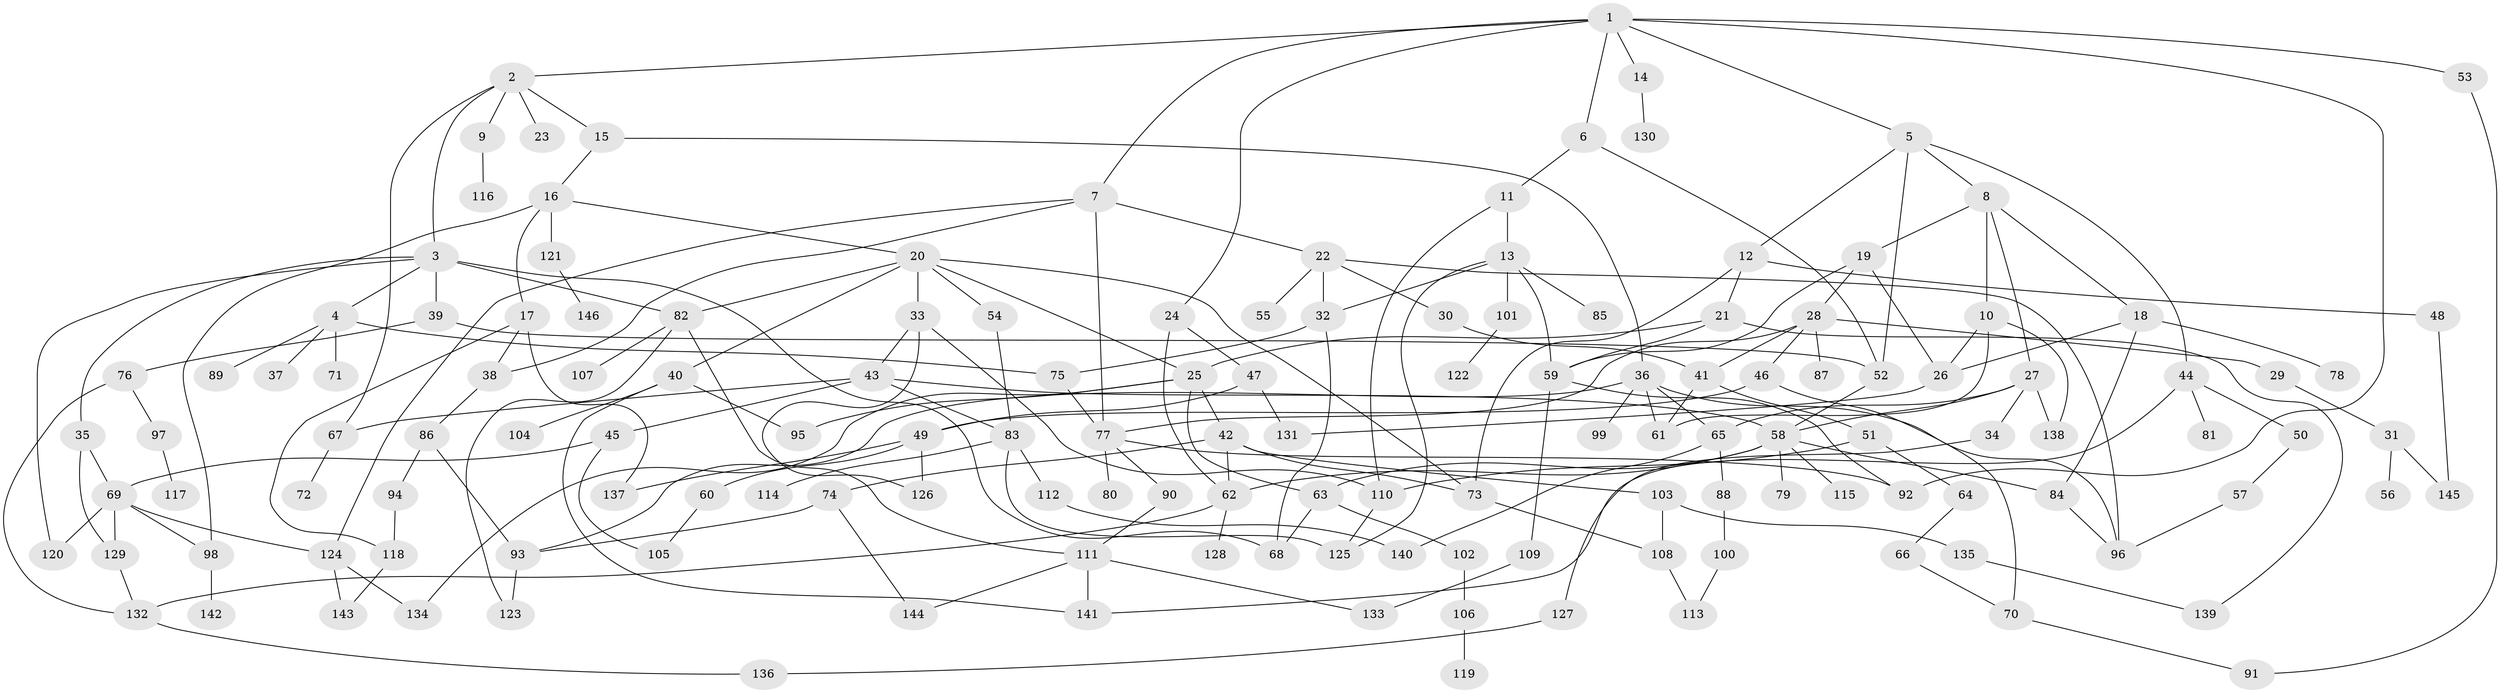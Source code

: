 // Generated by graph-tools (version 1.1) at 2025/13/03/09/25 04:13:18]
// undirected, 146 vertices, 216 edges
graph export_dot {
graph [start="1"]
  node [color=gray90,style=filled];
  1;
  2;
  3;
  4;
  5;
  6;
  7;
  8;
  9;
  10;
  11;
  12;
  13;
  14;
  15;
  16;
  17;
  18;
  19;
  20;
  21;
  22;
  23;
  24;
  25;
  26;
  27;
  28;
  29;
  30;
  31;
  32;
  33;
  34;
  35;
  36;
  37;
  38;
  39;
  40;
  41;
  42;
  43;
  44;
  45;
  46;
  47;
  48;
  49;
  50;
  51;
  52;
  53;
  54;
  55;
  56;
  57;
  58;
  59;
  60;
  61;
  62;
  63;
  64;
  65;
  66;
  67;
  68;
  69;
  70;
  71;
  72;
  73;
  74;
  75;
  76;
  77;
  78;
  79;
  80;
  81;
  82;
  83;
  84;
  85;
  86;
  87;
  88;
  89;
  90;
  91;
  92;
  93;
  94;
  95;
  96;
  97;
  98;
  99;
  100;
  101;
  102;
  103;
  104;
  105;
  106;
  107;
  108;
  109;
  110;
  111;
  112;
  113;
  114;
  115;
  116;
  117;
  118;
  119;
  120;
  121;
  122;
  123;
  124;
  125;
  126;
  127;
  128;
  129;
  130;
  131;
  132;
  133;
  134;
  135;
  136;
  137;
  138;
  139;
  140;
  141;
  142;
  143;
  144;
  145;
  146;
  1 -- 2;
  1 -- 5;
  1 -- 6;
  1 -- 7;
  1 -- 14;
  1 -- 24;
  1 -- 53;
  1 -- 92;
  2 -- 3;
  2 -- 9;
  2 -- 15;
  2 -- 23;
  2 -- 67;
  3 -- 4;
  3 -- 35;
  3 -- 39;
  3 -- 68;
  3 -- 82;
  3 -- 120;
  4 -- 37;
  4 -- 71;
  4 -- 89;
  4 -- 75;
  5 -- 8;
  5 -- 12;
  5 -- 44;
  5 -- 52;
  6 -- 11;
  6 -- 52;
  7 -- 22;
  7 -- 124;
  7 -- 77;
  7 -- 38;
  8 -- 10;
  8 -- 18;
  8 -- 19;
  8 -- 27;
  9 -- 116;
  10 -- 26;
  10 -- 138;
  10 -- 61;
  11 -- 13;
  11 -- 110;
  12 -- 21;
  12 -- 48;
  12 -- 73;
  13 -- 59;
  13 -- 85;
  13 -- 101;
  13 -- 125;
  13 -- 32;
  14 -- 130;
  15 -- 16;
  15 -- 36;
  16 -- 17;
  16 -- 20;
  16 -- 98;
  16 -- 121;
  17 -- 38;
  17 -- 137;
  17 -- 118;
  18 -- 78;
  18 -- 84;
  18 -- 26;
  19 -- 28;
  19 -- 59;
  19 -- 26;
  20 -- 33;
  20 -- 40;
  20 -- 54;
  20 -- 82;
  20 -- 25;
  20 -- 73;
  21 -- 25;
  21 -- 59;
  21 -- 139;
  22 -- 30;
  22 -- 32;
  22 -- 55;
  22 -- 96;
  24 -- 47;
  24 -- 62;
  25 -- 42;
  25 -- 63;
  25 -- 134;
  25 -- 95;
  26 -- 131;
  27 -- 34;
  27 -- 65;
  27 -- 138;
  27 -- 58;
  28 -- 29;
  28 -- 46;
  28 -- 87;
  28 -- 77;
  28 -- 41;
  29 -- 31;
  30 -- 41;
  31 -- 56;
  31 -- 145;
  32 -- 75;
  32 -- 68;
  33 -- 43;
  33 -- 126;
  33 -- 110;
  34 -- 127;
  35 -- 69;
  35 -- 129;
  36 -- 61;
  36 -- 99;
  36 -- 93;
  36 -- 96;
  36 -- 65;
  38 -- 86;
  39 -- 52;
  39 -- 76;
  40 -- 95;
  40 -- 104;
  40 -- 141;
  41 -- 51;
  41 -- 61;
  42 -- 62;
  42 -- 74;
  42 -- 103;
  42 -- 73;
  43 -- 45;
  43 -- 83;
  43 -- 58;
  43 -- 67;
  44 -- 50;
  44 -- 81;
  44 -- 141;
  45 -- 69;
  45 -- 105;
  46 -- 49;
  46 -- 70;
  47 -- 49;
  47 -- 131;
  48 -- 145;
  49 -- 60;
  49 -- 137;
  49 -- 126;
  50 -- 57;
  51 -- 64;
  51 -- 110;
  52 -- 58;
  53 -- 91;
  54 -- 83;
  57 -- 96;
  58 -- 79;
  58 -- 115;
  58 -- 62;
  58 -- 84;
  58 -- 63;
  59 -- 92;
  59 -- 109;
  60 -- 105;
  62 -- 128;
  62 -- 132;
  63 -- 102;
  63 -- 68;
  64 -- 66;
  65 -- 88;
  65 -- 140;
  66 -- 70;
  67 -- 72;
  69 -- 120;
  69 -- 124;
  69 -- 98;
  69 -- 129;
  70 -- 91;
  73 -- 108;
  74 -- 93;
  74 -- 144;
  75 -- 77;
  76 -- 97;
  76 -- 132;
  77 -- 80;
  77 -- 90;
  77 -- 92;
  82 -- 107;
  82 -- 123;
  82 -- 111;
  83 -- 112;
  83 -- 114;
  83 -- 125;
  84 -- 96;
  86 -- 94;
  86 -- 93;
  88 -- 100;
  90 -- 111;
  93 -- 123;
  94 -- 118;
  97 -- 117;
  98 -- 142;
  100 -- 113;
  101 -- 122;
  102 -- 106;
  103 -- 108;
  103 -- 135;
  106 -- 119;
  108 -- 113;
  109 -- 133;
  110 -- 125;
  111 -- 144;
  111 -- 133;
  111 -- 141;
  112 -- 140;
  118 -- 143;
  121 -- 146;
  124 -- 143;
  124 -- 134;
  127 -- 136;
  129 -- 132;
  132 -- 136;
  135 -- 139;
}
